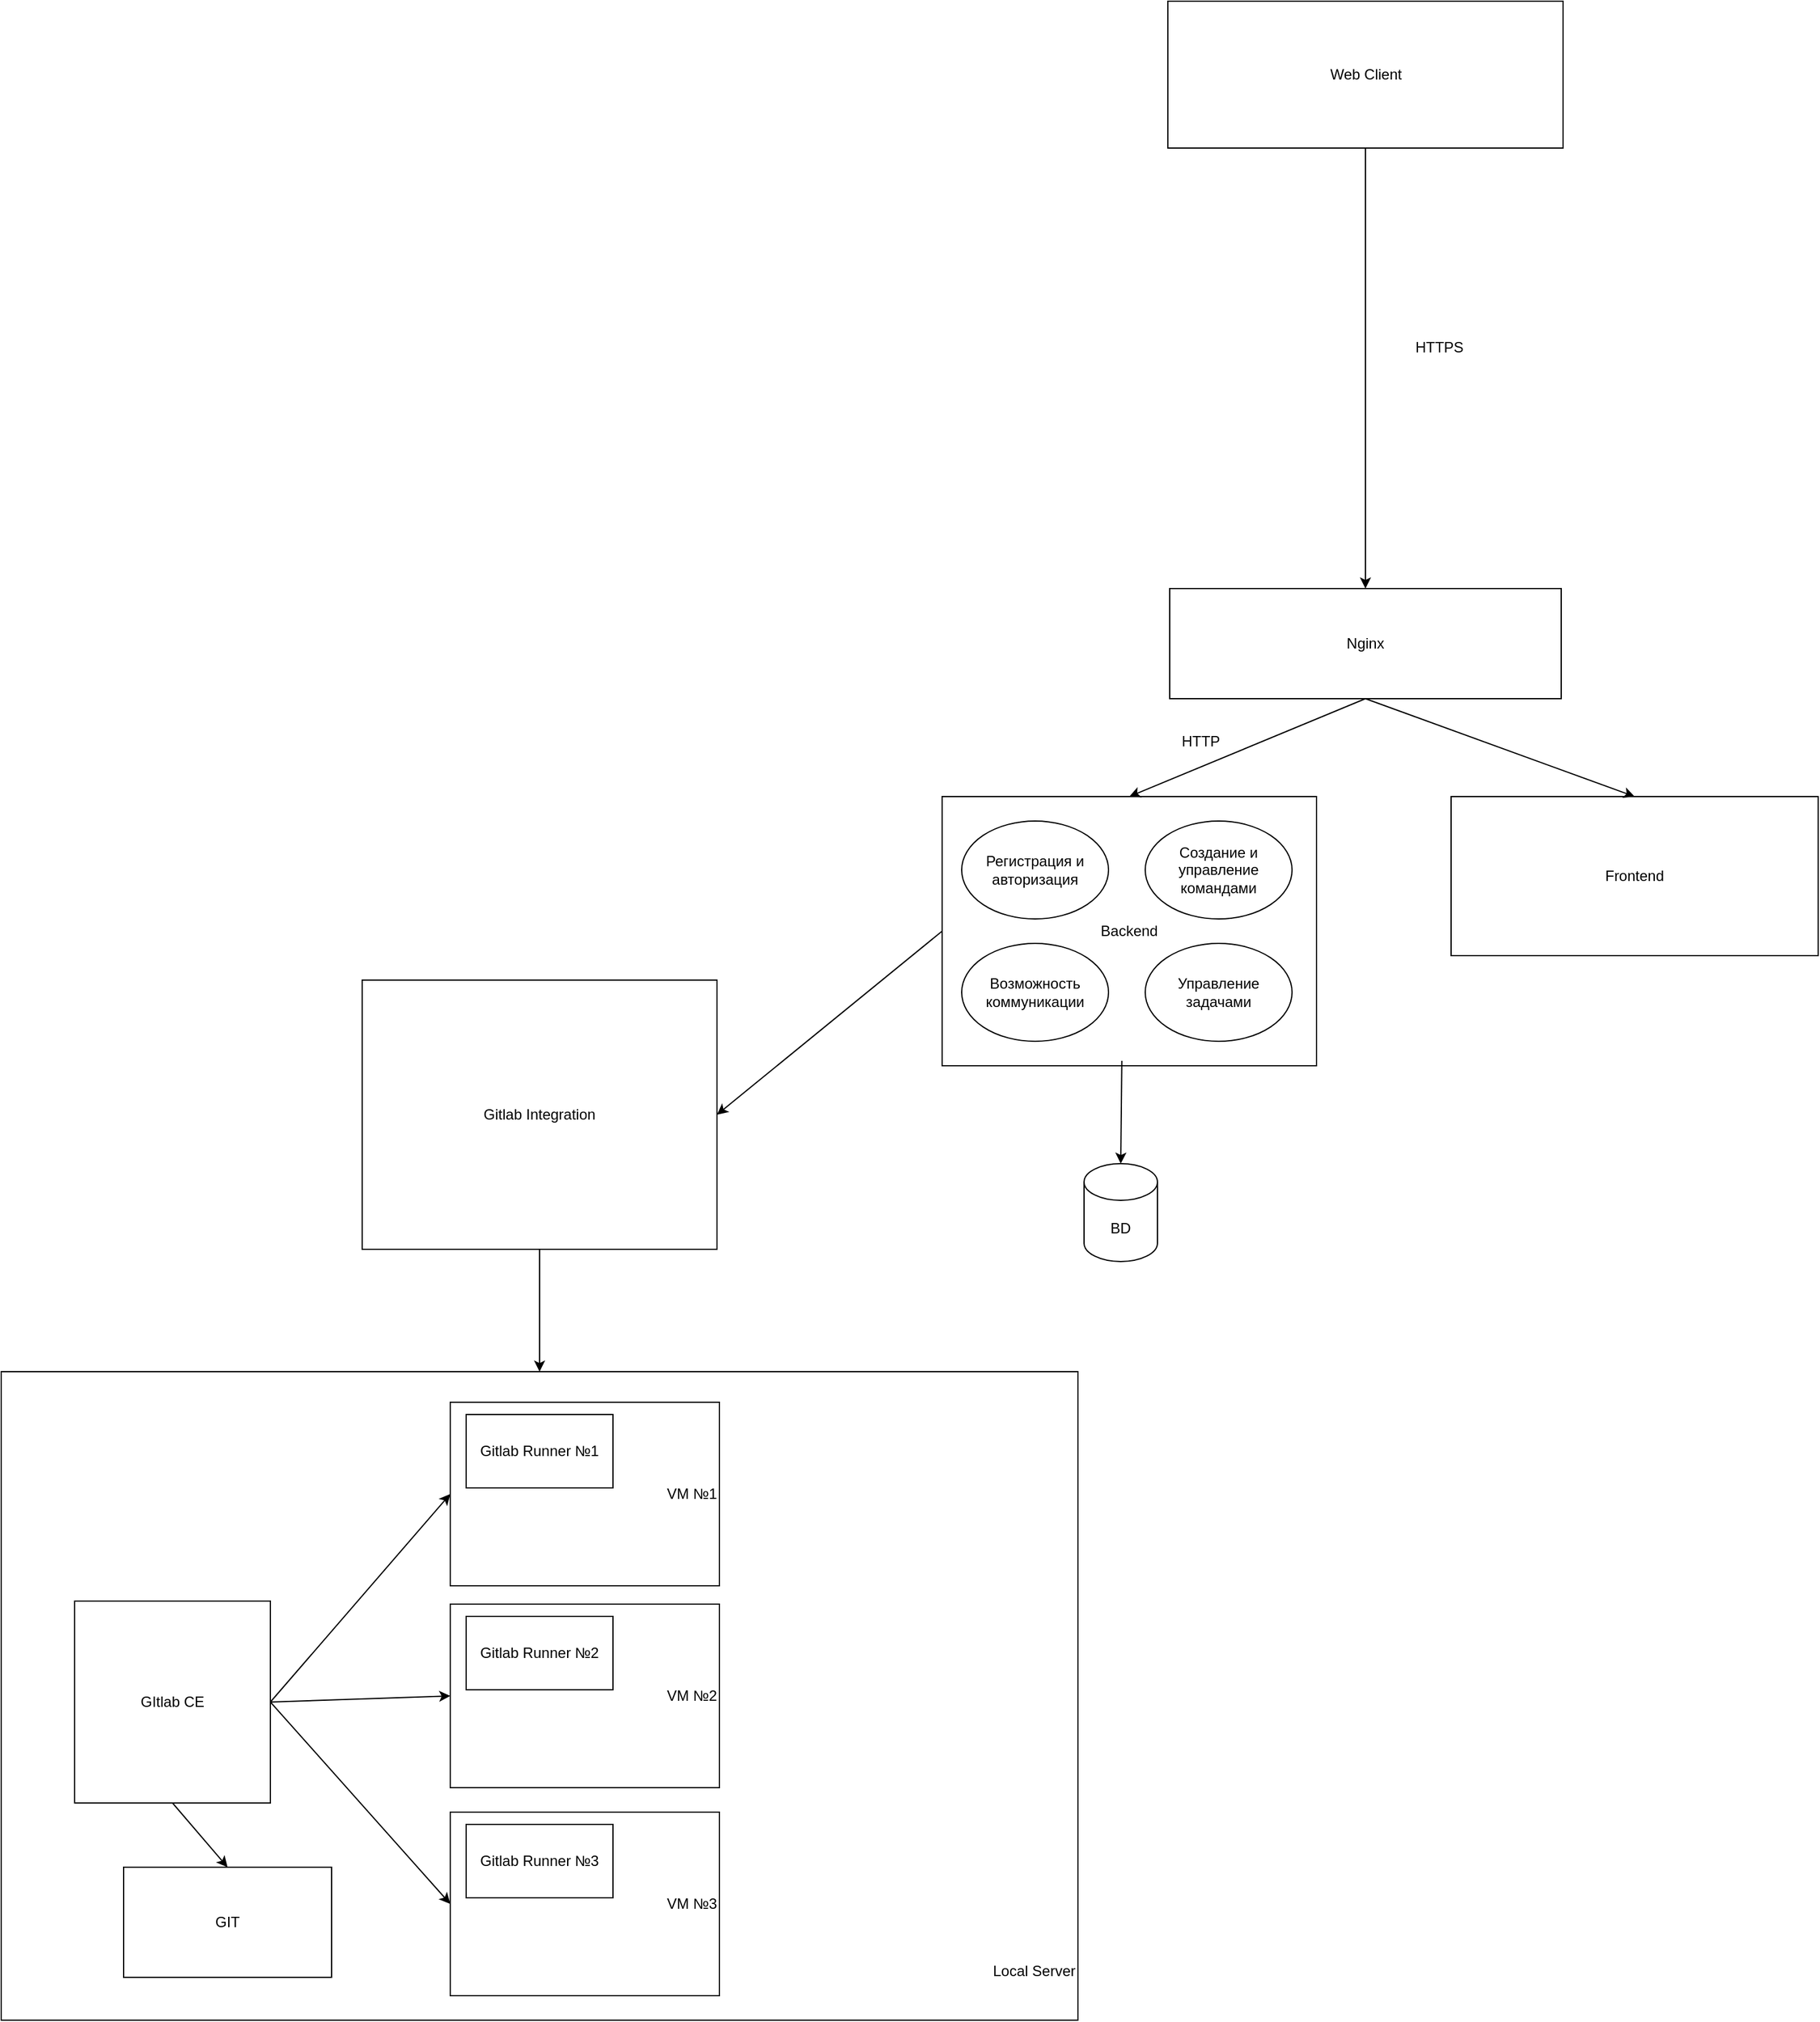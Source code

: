 <mxfile version="24.7.7">
  <diagram name="Страница — 1" id="FYjnUAg64ZntbGETtSfr">
    <mxGraphModel dx="2261" dy="1960" grid="1" gridSize="10" guides="1" tooltips="1" connect="1" arrows="1" fold="1" page="1" pageScale="1" pageWidth="827" pageHeight="1169" math="0" shadow="0">
      <root>
        <mxCell id="0" />
        <mxCell id="1" parent="0" />
        <mxCell id="K2EOrlknTvAKyvj50fSl-9" value="Backend" style="rounded=0;whiteSpace=wrap;html=1;" vertex="1" parent="1">
          <mxGeometry x="44" y="50" width="306" height="220" as="geometry" />
        </mxCell>
        <mxCell id="K2EOrlknTvAKyvj50fSl-11" value="Регистрация и авторизация" style="ellipse;whiteSpace=wrap;html=1;" vertex="1" parent="1">
          <mxGeometry x="60" y="70" width="120" height="80" as="geometry" />
        </mxCell>
        <mxCell id="K2EOrlknTvAKyvj50fSl-12" value="Создание и управление командами" style="ellipse;whiteSpace=wrap;html=1;" vertex="1" parent="1">
          <mxGeometry x="210" y="70" width="120" height="80" as="geometry" />
        </mxCell>
        <mxCell id="K2EOrlknTvAKyvj50fSl-13" value="Управление задачами" style="ellipse;whiteSpace=wrap;html=1;" vertex="1" parent="1">
          <mxGeometry x="210" y="170" width="120" height="80" as="geometry" />
        </mxCell>
        <mxCell id="K2EOrlknTvAKyvj50fSl-18" value="Возможность коммуникации" style="ellipse;whiteSpace=wrap;html=1;" vertex="1" parent="1">
          <mxGeometry x="60" y="170" width="120" height="80" as="geometry" />
        </mxCell>
        <mxCell id="K2EOrlknTvAKyvj50fSl-21" value="Nginx" style="rounded=0;whiteSpace=wrap;html=1;" vertex="1" parent="1">
          <mxGeometry x="230" y="-120" width="320" height="90" as="geometry" />
        </mxCell>
        <mxCell id="K2EOrlknTvAKyvj50fSl-22" value="" style="endArrow=classic;html=1;rounded=0;exitX=0.5;exitY=1;exitDx=0;exitDy=0;entryX=0.5;entryY=0;entryDx=0;entryDy=0;" edge="1" parent="1" source="K2EOrlknTvAKyvj50fSl-21" target="K2EOrlknTvAKyvj50fSl-9">
          <mxGeometry width="50" height="50" relative="1" as="geometry">
            <mxPoint x="180" y="10" as="sourcePoint" />
            <mxPoint x="230" y="-40" as="targetPoint" />
          </mxGeometry>
        </mxCell>
        <mxCell id="K2EOrlknTvAKyvj50fSl-23" value="Web Client" style="rounded=0;whiteSpace=wrap;html=1;" vertex="1" parent="1">
          <mxGeometry x="228.5" y="-600" width="323" height="120" as="geometry" />
        </mxCell>
        <mxCell id="K2EOrlknTvAKyvj50fSl-24" value="" style="endArrow=classic;html=1;rounded=0;entryX=0.5;entryY=0;entryDx=0;entryDy=0;exitX=0.5;exitY=1;exitDx=0;exitDy=0;" edge="1" parent="1" source="K2EOrlknTvAKyvj50fSl-23" target="K2EOrlknTvAKyvj50fSl-21">
          <mxGeometry width="50" height="50" relative="1" as="geometry">
            <mxPoint x="200" y="-200" as="sourcePoint" />
            <mxPoint x="250" y="-250" as="targetPoint" />
          </mxGeometry>
        </mxCell>
        <mxCell id="K2EOrlknTvAKyvj50fSl-25" value="Frontend" style="rounded=0;whiteSpace=wrap;html=1;" vertex="1" parent="1">
          <mxGeometry x="460" y="50" width="300" height="130" as="geometry" />
        </mxCell>
        <mxCell id="K2EOrlknTvAKyvj50fSl-26" value="" style="endArrow=classic;html=1;rounded=0;exitX=0.5;exitY=1;exitDx=0;exitDy=0;entryX=0.5;entryY=0;entryDx=0;entryDy=0;" edge="1" parent="1" source="K2EOrlknTvAKyvj50fSl-21" target="K2EOrlknTvAKyvj50fSl-25">
          <mxGeometry width="50" height="50" relative="1" as="geometry">
            <mxPoint x="410" y="50" as="sourcePoint" />
            <mxPoint x="460" as="targetPoint" />
          </mxGeometry>
        </mxCell>
        <mxCell id="K2EOrlknTvAKyvj50fSl-27" value="Gitlab Integration" style="rounded=0;whiteSpace=wrap;html=1;" vertex="1" parent="1">
          <mxGeometry x="-430" y="200" width="290" height="220" as="geometry" />
        </mxCell>
        <mxCell id="K2EOrlknTvAKyvj50fSl-28" value="BD" style="shape=cylinder3;whiteSpace=wrap;html=1;boundedLbl=1;backgroundOutline=1;size=15;" vertex="1" parent="1">
          <mxGeometry x="160" y="350" width="60" height="80" as="geometry" />
        </mxCell>
        <mxCell id="K2EOrlknTvAKyvj50fSl-29" value="" style="endArrow=classic;html=1;rounded=0;exitX=0.48;exitY=0.982;exitDx=0;exitDy=0;exitPerimeter=0;entryX=0.5;entryY=0;entryDx=0;entryDy=0;entryPerimeter=0;" edge="1" parent="1" source="K2EOrlknTvAKyvj50fSl-9" target="K2EOrlknTvAKyvj50fSl-28">
          <mxGeometry width="50" height="50" relative="1" as="geometry">
            <mxPoint x="180" y="320" as="sourcePoint" />
            <mxPoint x="230" y="270" as="targetPoint" />
          </mxGeometry>
        </mxCell>
        <mxCell id="K2EOrlknTvAKyvj50fSl-30" value="" style="endArrow=classic;html=1;rounded=0;exitX=0;exitY=0.5;exitDx=0;exitDy=0;entryX=1;entryY=0.5;entryDx=0;entryDy=0;" edge="1" parent="1" source="K2EOrlknTvAKyvj50fSl-9" target="K2EOrlknTvAKyvj50fSl-27">
          <mxGeometry width="50" height="50" relative="1" as="geometry">
            <mxPoint x="-30" y="280" as="sourcePoint" />
            <mxPoint x="20" y="230" as="targetPoint" />
          </mxGeometry>
        </mxCell>
        <mxCell id="K2EOrlknTvAKyvj50fSl-33" value="&lt;p style=&quot;line-height: 120%; padding-top: 450px;&quot;&gt;Local Server&lt;/p&gt;" style="rounded=0;whiteSpace=wrap;html=1;align=right;" vertex="1" parent="1">
          <mxGeometry x="-725" y="520" width="880" height="530" as="geometry" />
        </mxCell>
        <mxCell id="K2EOrlknTvAKyvj50fSl-34" value="GItlab CE" style="rounded=0;whiteSpace=wrap;html=1;align=center;spacingTop=0;" vertex="1" parent="1">
          <mxGeometry x="-665" y="707.5" width="160" height="165" as="geometry" />
        </mxCell>
        <mxCell id="K2EOrlknTvAKyvj50fSl-39" value="VM №1" style="rounded=0;whiteSpace=wrap;html=1;align=right;" vertex="1" parent="1">
          <mxGeometry x="-358" y="545" width="220" height="150" as="geometry" />
        </mxCell>
        <mxCell id="K2EOrlknTvAKyvj50fSl-35" value="Gitlab Runner №1&lt;span style=&quot;color: rgba(0, 0, 0, 0); font-family: monospace; font-size: 0px; text-align: start; text-wrap: nowrap;&quot;&gt;%3CmxGraphModel%3E%3Croot%3E%3CmxCell%20id%3D%220%22%2F%3E%3CmxCell%20id%3D%221%22%20parent%3D%220%22%2F%3E%3CmxCell%20id%3D%222%22%20value%3D%22%22%20style%3D%22endArrow%3Dclassic%3Bhtml%3D1%3Brounded%3D0%3BentryX%3D0.767%3BentryY%3D0.113%3BentryDx%3D0%3BentryDy%3D0%3BentryPerimeter%3D0%3BexitX%3D0%3BexitY%3D1%3BexitDx%3D0%3BexitDy%3D0%3B%22%20edge%3D%221%22%20parent%3D%221%22%3E%3CmxGeometry%20width%3D%2250%22%20height%3D%2250%22%20relative%3D%221%22%20as%3D%22geometry%22%3E%3CmxPoint%20x%3D%22358%22%20y%3D%22238%22%20as%3D%22sourcePoint%22%2F%3E%3CmxPoint%20x%3D%22192%22%20y%3D%22409%22%20as%3D%22targetPoint%22%2F%3E%3C%2FmxGeometry%3E%3C%2FmxCell%3E%3C%2Froot%3E%3C%2FmxGraphModel%32&lt;/span&gt;" style="rounded=0;whiteSpace=wrap;html=1;" vertex="1" parent="1">
          <mxGeometry x="-345" y="555" width="120" height="60" as="geometry" />
        </mxCell>
        <mxCell id="K2EOrlknTvAKyvj50fSl-43" value="VM №2" style="rounded=0;whiteSpace=wrap;html=1;align=right;" vertex="1" parent="1">
          <mxGeometry x="-358" y="710" width="220" height="150" as="geometry" />
        </mxCell>
        <mxCell id="K2EOrlknTvAKyvj50fSl-44" value="Gitlab Runner №2&lt;span style=&quot;color: rgba(0, 0, 0, 0); font-family: monospace; font-size: 0px; text-align: start; text-wrap: nowrap;&quot;&gt;%3CmxGraphModel%3E%3Croot%3E%3CmxCell%20id%3D%220%22%2F%3E%3CmxCell%20id%3D%221%22%20parent%3D%220%22%2F%3E%3CmxCell%20id%3D%222%22%20value%3D%22%22%20style%3D%22endArrow%3Dclassic%3Bhtml%3D1%3Brounded%3D0%3BentryX%3D0.767%3BentryY%3D0.113%3BentryDx%3D0%3BentryDy%3D0%3BentryPerimeter%3D0%3BexitX%3D0%3BexitY%3D1%3BexitDx%3D0%3BexitDy%3D0%3B%22%20edge%3D%221%22%20parent%3D%221%22%3E%3CmxGeometry%20width%3D%2250%22%20height%3D%2250%22%20relative%3D%221%22%20as%3D%22geometry%22%3E%3CmxPoint%20x%3D%22358%22%20y%3D%22238%22%20as%3D%22sourcePoint%22%2F%3E%3CmxPoint%20x%3D%22192%22%20y%3D%22409%22%20as%3D%22targetPoint%22%2F%3E%3C%2FmxGeometry%3E%3C%2FmxCell%3E%3C%2Froot%3E%3C%2FmxGraphModel%32&lt;/span&gt;" style="rounded=0;whiteSpace=wrap;html=1;" vertex="1" parent="1">
          <mxGeometry x="-345" y="720" width="120" height="60" as="geometry" />
        </mxCell>
        <mxCell id="K2EOrlknTvAKyvj50fSl-45" value="VM №3" style="rounded=0;whiteSpace=wrap;html=1;align=right;" vertex="1" parent="1">
          <mxGeometry x="-358" y="880" width="220" height="150" as="geometry" />
        </mxCell>
        <mxCell id="K2EOrlknTvAKyvj50fSl-46" value="Gitlab Runner №3&lt;span style=&quot;color: rgba(0, 0, 0, 0); font-family: monospace; font-size: 0px; text-align: start; text-wrap: nowrap;&quot;&gt;%3CmxGraphModel%3E%3Croot%3E%3CmxCell%20id%3D%220%22%2F%3E%3CmxCell%20id%3D%221%22%20parent%3D%220%22%2F%3E%3CmxCell%20id%3D%222%22%20value%3D%22%22%20style%3D%22endArrow%3Dclassic%3Bhtml%3D1%3Brounded%3D0%3BentryX%3D0.767%3BentryY%3D0.113%3BentryDx%3D0%3BentryDy%3D0%3BentryPerimeter%3D0%3BexitX%3D0%3BexitY%3D1%3BexitDx%3D0%3BexitDy%3D0%3B%22%20edge%3D%221%22%20parent%3D%221%22%3E%3CmxGeometry%20width%3D%2250%22%20height%3D%2250%22%20relative%3D%221%22%20as%3D%22geometry%22%3E%3CmxPoint%20x%3D%22358%22%20y%3D%22238%22%20as%3D%22sourcePoint%22%2F%3E%3CmxPoint%20x%3D%22192%22%20y%3D%22409%22%20as%3D%22targetPoint%22%2F%3E%3C%2FmxGeometry%3E%3C%2FmxCell%3E%3C%2Froot%3E%3C%2FmxGraphModel%32&lt;/span&gt;" style="rounded=0;whiteSpace=wrap;html=1;" vertex="1" parent="1">
          <mxGeometry x="-345" y="890" width="120" height="60" as="geometry" />
        </mxCell>
        <mxCell id="K2EOrlknTvAKyvj50fSl-47" value="" style="endArrow=classic;html=1;rounded=0;entryX=0;entryY=0.5;entryDx=0;entryDy=0;exitX=1;exitY=0.5;exitDx=0;exitDy=0;" edge="1" parent="1" source="K2EOrlknTvAKyvj50fSl-34" target="K2EOrlknTvAKyvj50fSl-39">
          <mxGeometry width="50" height="50" relative="1" as="geometry">
            <mxPoint x="-30" y="720" as="sourcePoint" />
            <mxPoint x="20" y="670" as="targetPoint" />
          </mxGeometry>
        </mxCell>
        <mxCell id="K2EOrlknTvAKyvj50fSl-48" value="" style="endArrow=classic;html=1;rounded=0;exitX=1;exitY=0.5;exitDx=0;exitDy=0;entryX=0;entryY=0.5;entryDx=0;entryDy=0;" edge="1" parent="1" source="K2EOrlknTvAKyvj50fSl-34" target="K2EOrlknTvAKyvj50fSl-43">
          <mxGeometry width="50" height="50" relative="1" as="geometry">
            <mxPoint x="30" y="770" as="sourcePoint" />
            <mxPoint x="80" y="720" as="targetPoint" />
          </mxGeometry>
        </mxCell>
        <mxCell id="K2EOrlknTvAKyvj50fSl-49" value="" style="endArrow=classic;html=1;rounded=0;exitX=1;exitY=0.5;exitDx=0;exitDy=0;entryX=0;entryY=0.5;entryDx=0;entryDy=0;" edge="1" parent="1" source="K2EOrlknTvAKyvj50fSl-34" target="K2EOrlknTvAKyvj50fSl-45">
          <mxGeometry width="50" height="50" relative="1" as="geometry">
            <mxPoint x="20" y="880" as="sourcePoint" />
            <mxPoint x="70" y="830" as="targetPoint" />
          </mxGeometry>
        </mxCell>
        <mxCell id="K2EOrlknTvAKyvj50fSl-50" value="GIT" style="rounded=0;whiteSpace=wrap;html=1;" vertex="1" parent="1">
          <mxGeometry x="-625" y="925" width="170" height="90" as="geometry" />
        </mxCell>
        <mxCell id="K2EOrlknTvAKyvj50fSl-51" value="" style="endArrow=classic;html=1;rounded=0;exitX=0.5;exitY=1;exitDx=0;exitDy=0;entryX=0.5;entryY=0;entryDx=0;entryDy=0;" edge="1" parent="1" source="K2EOrlknTvAKyvj50fSl-34" target="K2EOrlknTvAKyvj50fSl-50">
          <mxGeometry width="50" height="50" relative="1" as="geometry">
            <mxPoint x="-140" y="910" as="sourcePoint" />
            <mxPoint x="-90" y="860" as="targetPoint" />
          </mxGeometry>
        </mxCell>
        <mxCell id="K2EOrlknTvAKyvj50fSl-58" value="" style="endArrow=classic;html=1;rounded=0;exitX=0.5;exitY=1;exitDx=0;exitDy=0;entryX=0.5;entryY=0;entryDx=0;entryDy=0;" edge="1" parent="1" source="K2EOrlknTvAKyvj50fSl-27" target="K2EOrlknTvAKyvj50fSl-33">
          <mxGeometry width="50" height="50" relative="1" as="geometry">
            <mxPoint x="-290" y="490" as="sourcePoint" />
            <mxPoint x="-240" y="440" as="targetPoint" />
          </mxGeometry>
        </mxCell>
        <mxCell id="K2EOrlknTvAKyvj50fSl-59" value="HTTPS" style="text;html=1;align=center;verticalAlign=middle;resizable=0;points=[];autosize=1;strokeColor=none;fillColor=none;" vertex="1" parent="1">
          <mxGeometry x="420" y="-332" width="60" height="30" as="geometry" />
        </mxCell>
        <mxCell id="K2EOrlknTvAKyvj50fSl-60" value="HTTP" style="text;html=1;align=center;verticalAlign=middle;resizable=0;points=[];autosize=1;strokeColor=none;fillColor=none;" vertex="1" parent="1">
          <mxGeometry x="230" y="-10" width="50" height="30" as="geometry" />
        </mxCell>
      </root>
    </mxGraphModel>
  </diagram>
</mxfile>
